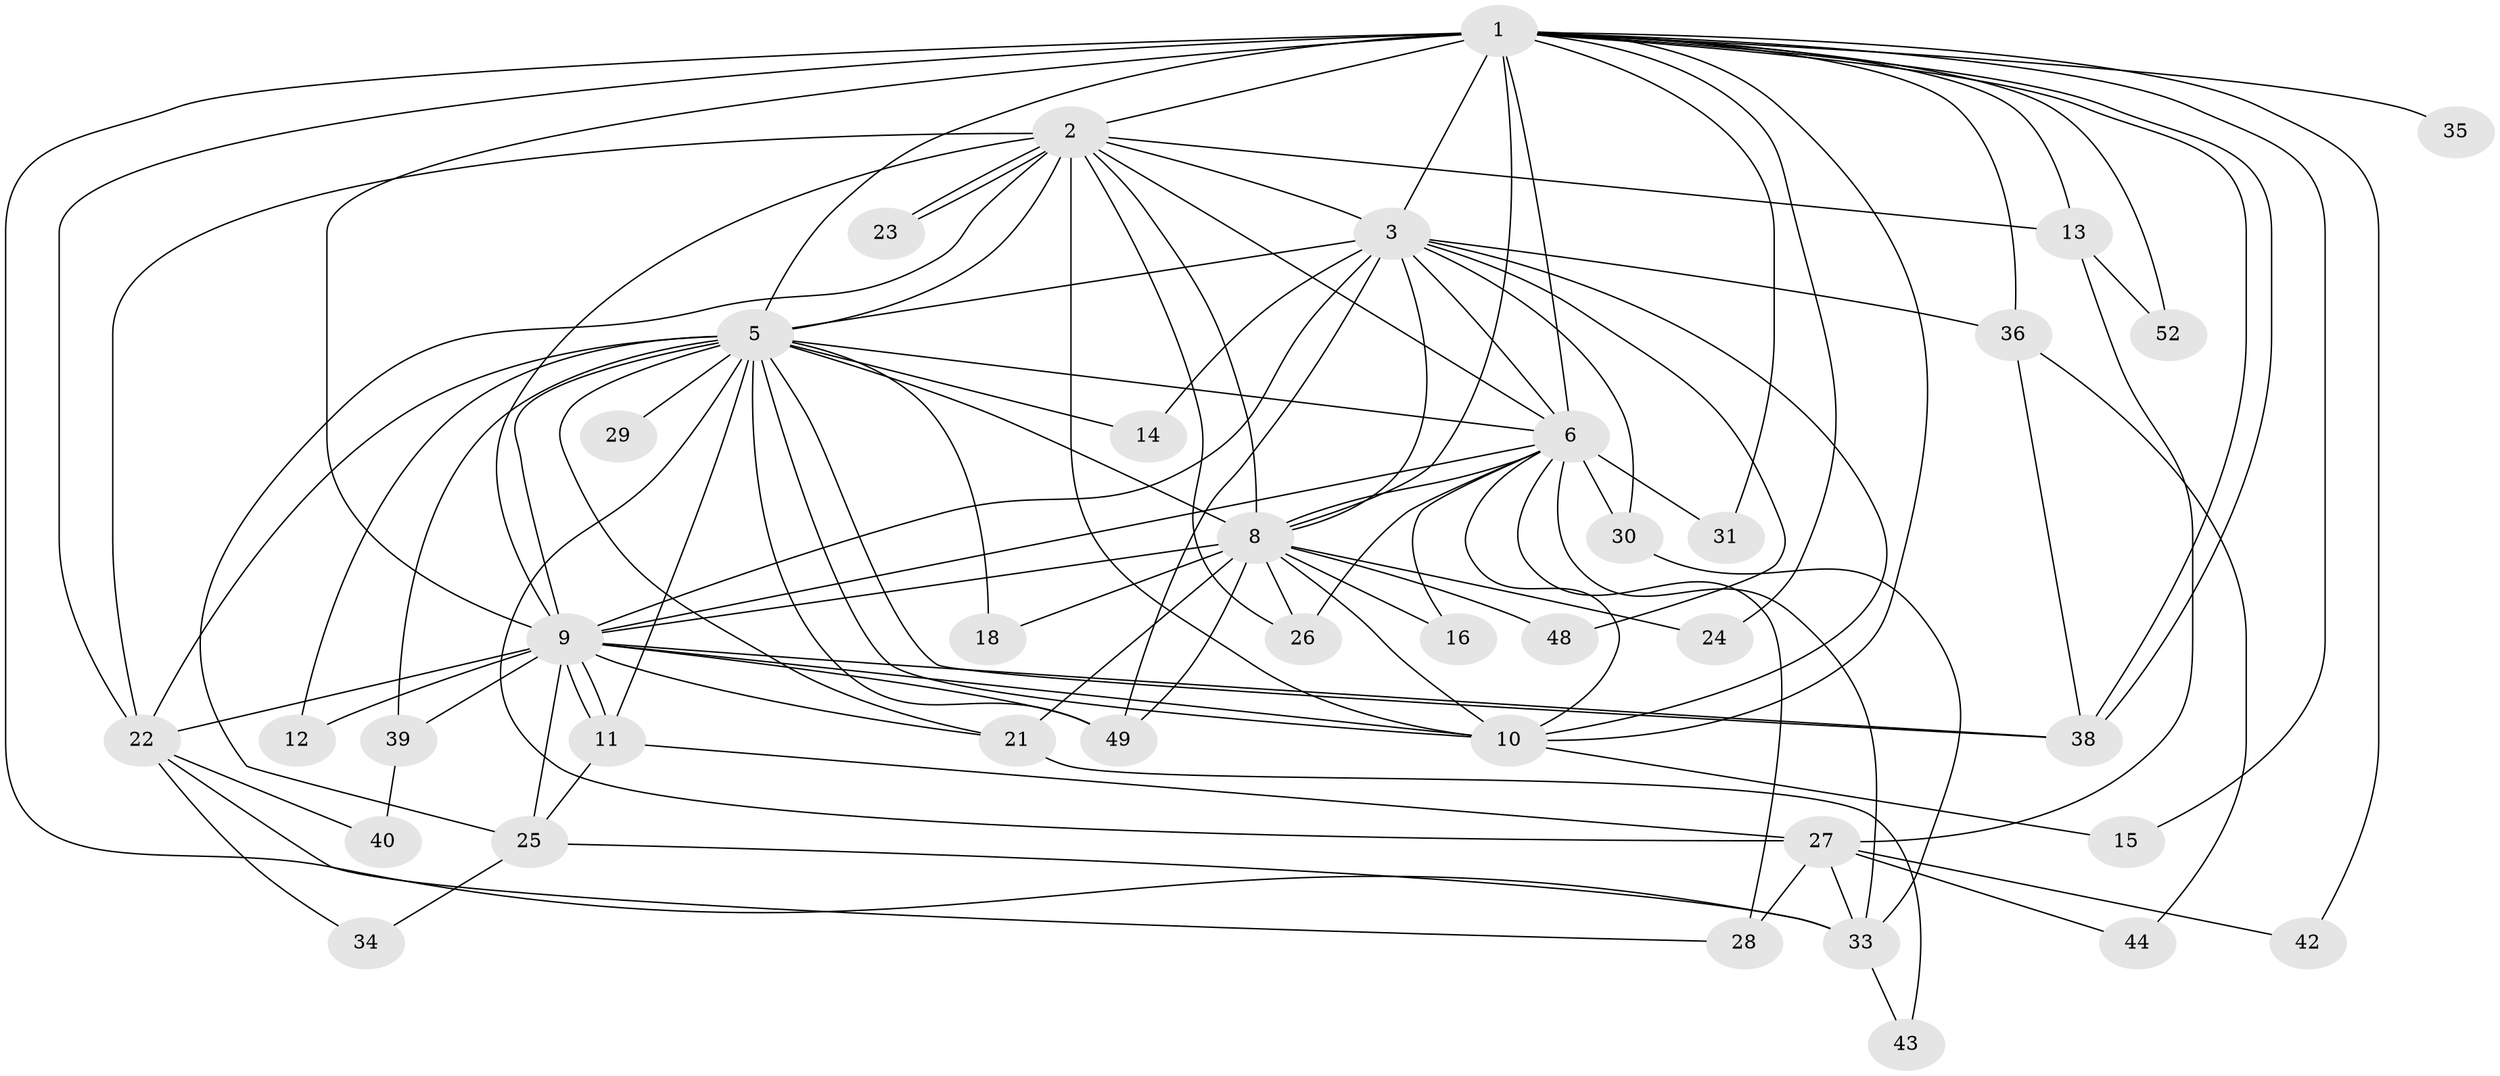 // original degree distribution, {23: 0.01282051282051282, 15: 0.02564102564102564, 18: 0.01282051282051282, 14: 0.01282051282051282, 22: 0.01282051282051282, 17: 0.01282051282051282, 20: 0.01282051282051282, 24: 0.01282051282051282, 11: 0.01282051282051282, 6: 0.01282051282051282, 2: 0.5897435897435898, 4: 0.05128205128205128, 3: 0.14102564102564102, 9: 0.01282051282051282, 5: 0.05128205128205128, 7: 0.01282051282051282}
// Generated by graph-tools (version 1.1) at 2025/14/03/09/25 04:14:19]
// undirected, 39 vertices, 104 edges
graph export_dot {
graph [start="1"]
  node [color=gray90,style=filled];
  1 [super="+4"];
  2;
  3 [super="+17"];
  5 [super="+20+7+19+53"];
  6;
  8 [super="+45+47+50"];
  9 [super="+77+72+56+55+37"];
  10 [super="+46"];
  11 [super="+32+73"];
  12;
  13;
  14;
  15;
  16;
  18;
  21 [super="+61"];
  22 [super="+54"];
  23;
  24;
  25 [super="+51"];
  26;
  27;
  28 [super="+69"];
  29;
  30;
  31;
  33 [super="+59+41"];
  34;
  35;
  36 [super="+70+68"];
  38;
  39 [super="+76"];
  40;
  42;
  43;
  44;
  48;
  49 [super="+63"];
  52;
  1 -- 2 [weight=2];
  1 -- 3 [weight=2];
  1 -- 5 [weight=9];
  1 -- 6 [weight=2];
  1 -- 8 [weight=2];
  1 -- 9 [weight=2];
  1 -- 10 [weight=2];
  1 -- 13;
  1 -- 15;
  1 -- 22;
  1 -- 24;
  1 -- 31;
  1 -- 35 [weight=2];
  1 -- 36 [weight=2];
  1 -- 38;
  1 -- 38;
  1 -- 52;
  1 -- 33;
  1 -- 42;
  2 -- 3;
  2 -- 5 [weight=2];
  2 -- 6;
  2 -- 8;
  2 -- 9;
  2 -- 10;
  2 -- 13;
  2 -- 23;
  2 -- 23;
  2 -- 26;
  2 -- 22;
  2 -- 25;
  3 -- 5 [weight=3];
  3 -- 6;
  3 -- 8 [weight=2];
  3 -- 9 [weight=3];
  3 -- 10;
  3 -- 14;
  3 -- 30;
  3 -- 48;
  3 -- 36;
  3 -- 49;
  5 -- 6 [weight=2];
  5 -- 8 [weight=4];
  5 -- 9 [weight=3];
  5 -- 10 [weight=2];
  5 -- 12;
  5 -- 14;
  5 -- 18;
  5 -- 21;
  5 -- 27;
  5 -- 29 [weight=2];
  5 -- 39 [weight=2];
  5 -- 49;
  5 -- 22 [weight=3];
  5 -- 11;
  5 -- 38;
  6 -- 8;
  6 -- 9 [weight=2];
  6 -- 10 [weight=2];
  6 -- 16;
  6 -- 26;
  6 -- 28;
  6 -- 30;
  6 -- 31;
  6 -- 33;
  8 -- 9;
  8 -- 10;
  8 -- 16;
  8 -- 18;
  8 -- 21 [weight=2];
  8 -- 24;
  8 -- 48;
  8 -- 49;
  8 -- 26;
  9 -- 10 [weight=2];
  9 -- 11 [weight=2];
  9 -- 11;
  9 -- 12;
  9 -- 25;
  9 -- 39;
  9 -- 49;
  9 -- 21;
  9 -- 38;
  9 -- 22;
  10 -- 15;
  11 -- 25;
  11 -- 27;
  13 -- 27;
  13 -- 52;
  21 -- 43;
  22 -- 28;
  22 -- 34;
  22 -- 40;
  25 -- 34;
  25 -- 33;
  27 -- 33;
  27 -- 42;
  27 -- 44;
  27 -- 28;
  30 -- 33;
  33 -- 43;
  36 -- 44;
  36 -- 38;
  39 -- 40;
}
